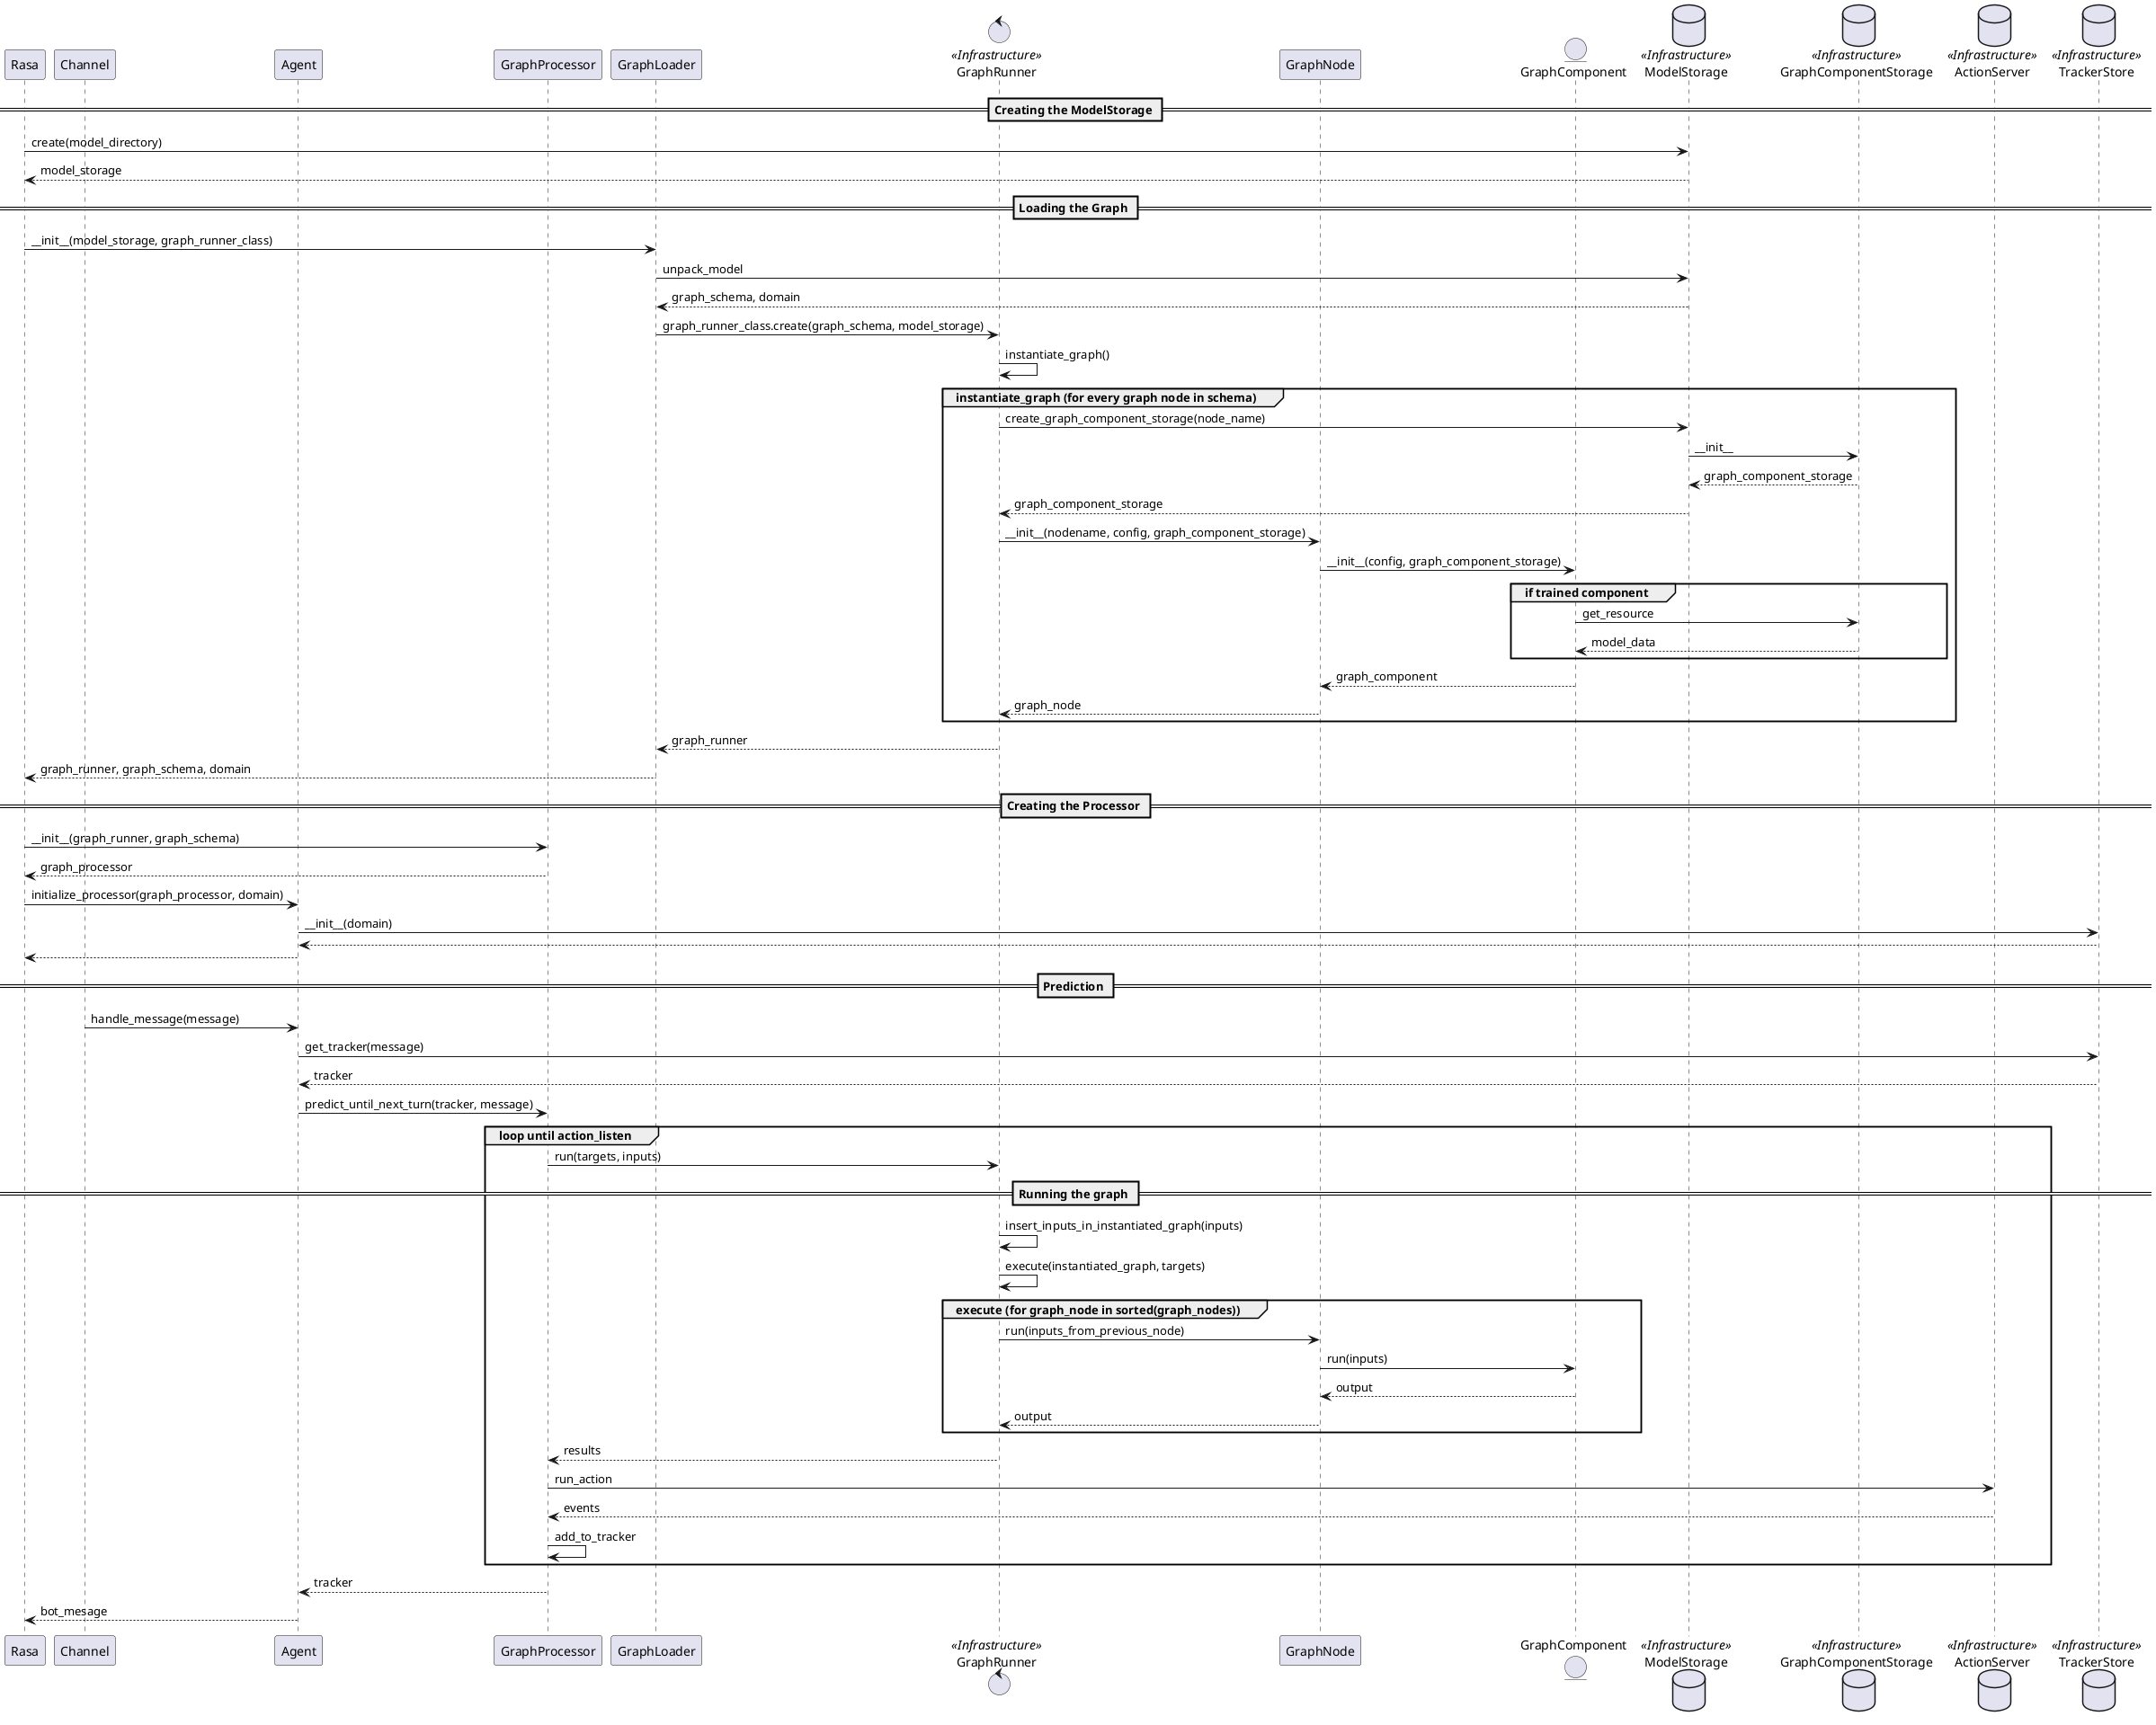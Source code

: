 
@startuml Graph Loading and Prediction


participant Rasa order 1
participant Channel order 2
participant Agent order 3
participant GraphProcessor order 4
participant GraphLoader order 5
control GraphRunner <<Infrastructure>> order 6
participant GraphNode order 7
entity GraphComponent order 8
database ModelStorage <<Infrastructure>> order 9
database GraphComponentStorage <<Infrastructure>> order 10
database ActionServer <<Infrastructure>> order 11
database TrackerStore <<Infrastructure>> order 12


== Creating the ModelStorage ==
Rasa -> ModelStorage: create(model_directory)
Rasa <-- ModelStorage: model_storage

== Loading the Graph ==
Rasa -> GraphLoader: ~__init__(model_storage, graph_runner_class)

GraphLoader -> ModelStorage: unpack_model
GraphLoader <-- ModelStorage: graph_schema, domain

GraphLoader -> GraphRunner: graph_runner_class.create(graph_schema, model_storage)

GraphRunner -> GraphRunner: instantiate_graph()

group instantiate_graph (for every graph node in schema)

    GraphRunner -> ModelStorage: create_graph_component_storage(node_name)
    ModelStorage -> GraphComponentStorage: ~__init__
    ModelStorage <-- GraphComponentStorage: graph_component_storage
    GraphRunner <-- ModelStorage: graph_component_storage

    GraphRunner -> GraphNode: ~__init__(nodename, config, graph_component_storage)

    GraphNode -> GraphComponent: ~__init__(config, graph_component_storage)
        group if trained component
            GraphComponent -> GraphComponentStorage: get_resource
            GraphComponent <-- GraphComponentStorage: model_data
        end
    GraphNode <-- GraphComponent: graph_component

    GraphRunner <-- GraphNode: graph_node
end

GraphLoader <-- GraphRunner: graph_runner
Rasa <-- GraphLoader: graph_runner, graph_schema, domain


== Creating the Processor ==

Rasa -> GraphProcessor: ~__init__(graph_runner, graph_schema)
Rasa <-- GraphProcessor: graph_processor

Rasa -> Agent: initialize_processor(graph_processor, domain)
Agent -> TrackerStore: ~__init__(domain)
Agent <-- TrackerStore
Rasa <-- Agent

== Prediction ==

Channel -> Agent: handle_message(message)
Agent -> TrackerStore: get_tracker(message)
Agent <-- TrackerStore: tracker
Agent -> GraphProcessor: predict_until_next_turn(tracker, message)
group loop until action_listen
    GraphProcessor -> GraphRunner: run(targets, inputs)

    == Running the graph ==
    GraphRunner -> GraphRunner: insert_inputs_in_instantiated_graph(inputs)

    GraphRunner -> GraphRunner: execute(instantiated_graph, targets)

        entity GraphNode

        group execute (for graph_node in sorted(graph_nodes))
            GraphRunner -> GraphNode: run(inputs_from_previous_node)

            GraphNode -> GraphComponent: run(inputs)
            GraphNode <-- GraphComponent: output

            GraphRunner <-- GraphNode: output
        end

    GraphProcessor <-- GraphRunner: results
    GraphProcessor -> ActionServer: run_action
    GraphProcessor <-- ActionServer: events
    GraphProcessor -> GraphProcessor: add_to_tracker
end
Agent <-- GraphProcessor: tracker
Rasa <-- Agent: bot_mesage


@enduml
